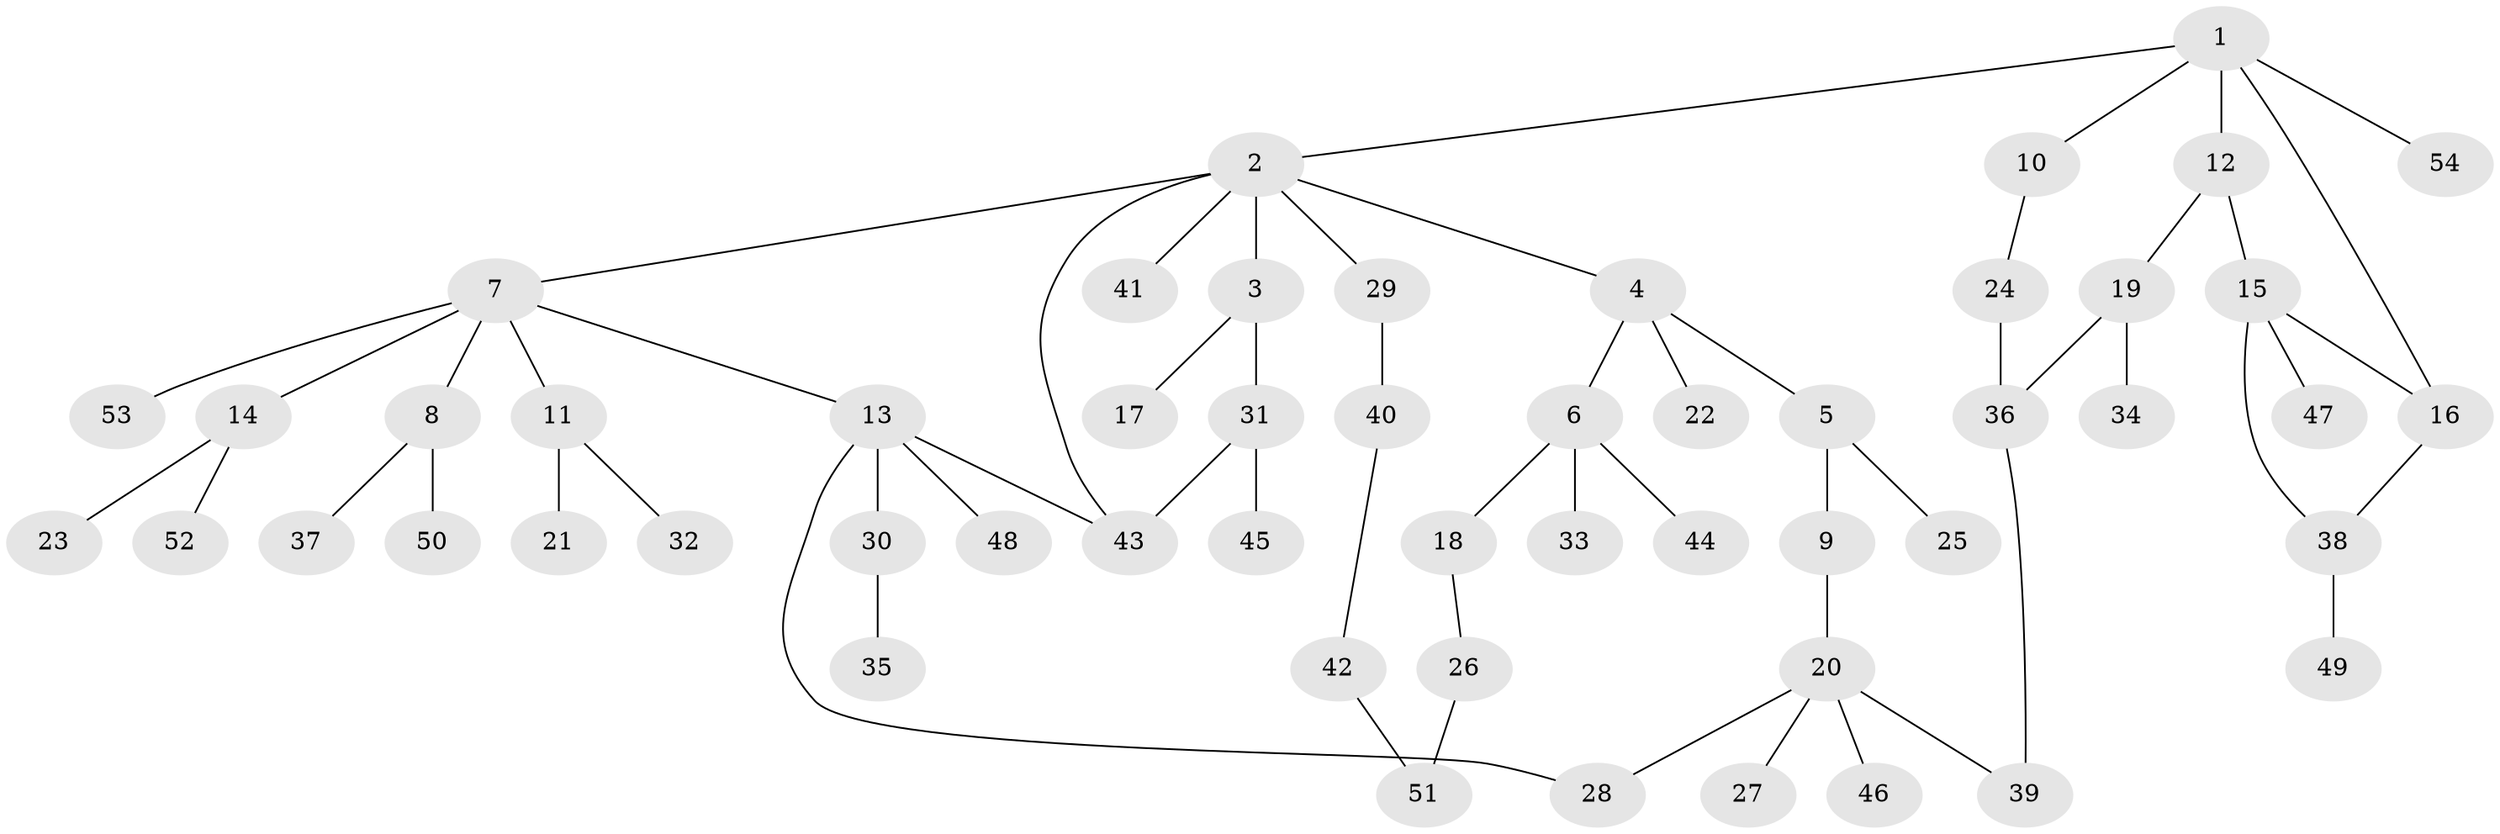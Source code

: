 // Generated by graph-tools (version 1.1) at 2025/42/03/09/25 04:42:22]
// undirected, 54 vertices, 61 edges
graph export_dot {
graph [start="1"]
  node [color=gray90,style=filled];
  1;
  2;
  3;
  4;
  5;
  6;
  7;
  8;
  9;
  10;
  11;
  12;
  13;
  14;
  15;
  16;
  17;
  18;
  19;
  20;
  21;
  22;
  23;
  24;
  25;
  26;
  27;
  28;
  29;
  30;
  31;
  32;
  33;
  34;
  35;
  36;
  37;
  38;
  39;
  40;
  41;
  42;
  43;
  44;
  45;
  46;
  47;
  48;
  49;
  50;
  51;
  52;
  53;
  54;
  1 -- 2;
  1 -- 10;
  1 -- 12;
  1 -- 16;
  1 -- 54;
  2 -- 3;
  2 -- 4;
  2 -- 7;
  2 -- 29;
  2 -- 41;
  2 -- 43;
  3 -- 17;
  3 -- 31;
  4 -- 5;
  4 -- 6;
  4 -- 22;
  5 -- 9;
  5 -- 25;
  6 -- 18;
  6 -- 33;
  6 -- 44;
  7 -- 8;
  7 -- 11;
  7 -- 13;
  7 -- 14;
  7 -- 53;
  8 -- 37;
  8 -- 50;
  9 -- 20;
  10 -- 24;
  11 -- 21;
  11 -- 32;
  12 -- 15;
  12 -- 19;
  13 -- 30;
  13 -- 43;
  13 -- 48;
  13 -- 28;
  14 -- 23;
  14 -- 52;
  15 -- 47;
  15 -- 16;
  15 -- 38;
  16 -- 38;
  18 -- 26;
  19 -- 34;
  19 -- 36;
  20 -- 27;
  20 -- 28;
  20 -- 39;
  20 -- 46;
  24 -- 36;
  26 -- 51;
  29 -- 40;
  30 -- 35;
  31 -- 45;
  31 -- 43;
  36 -- 39;
  38 -- 49;
  40 -- 42;
  42 -- 51;
}
